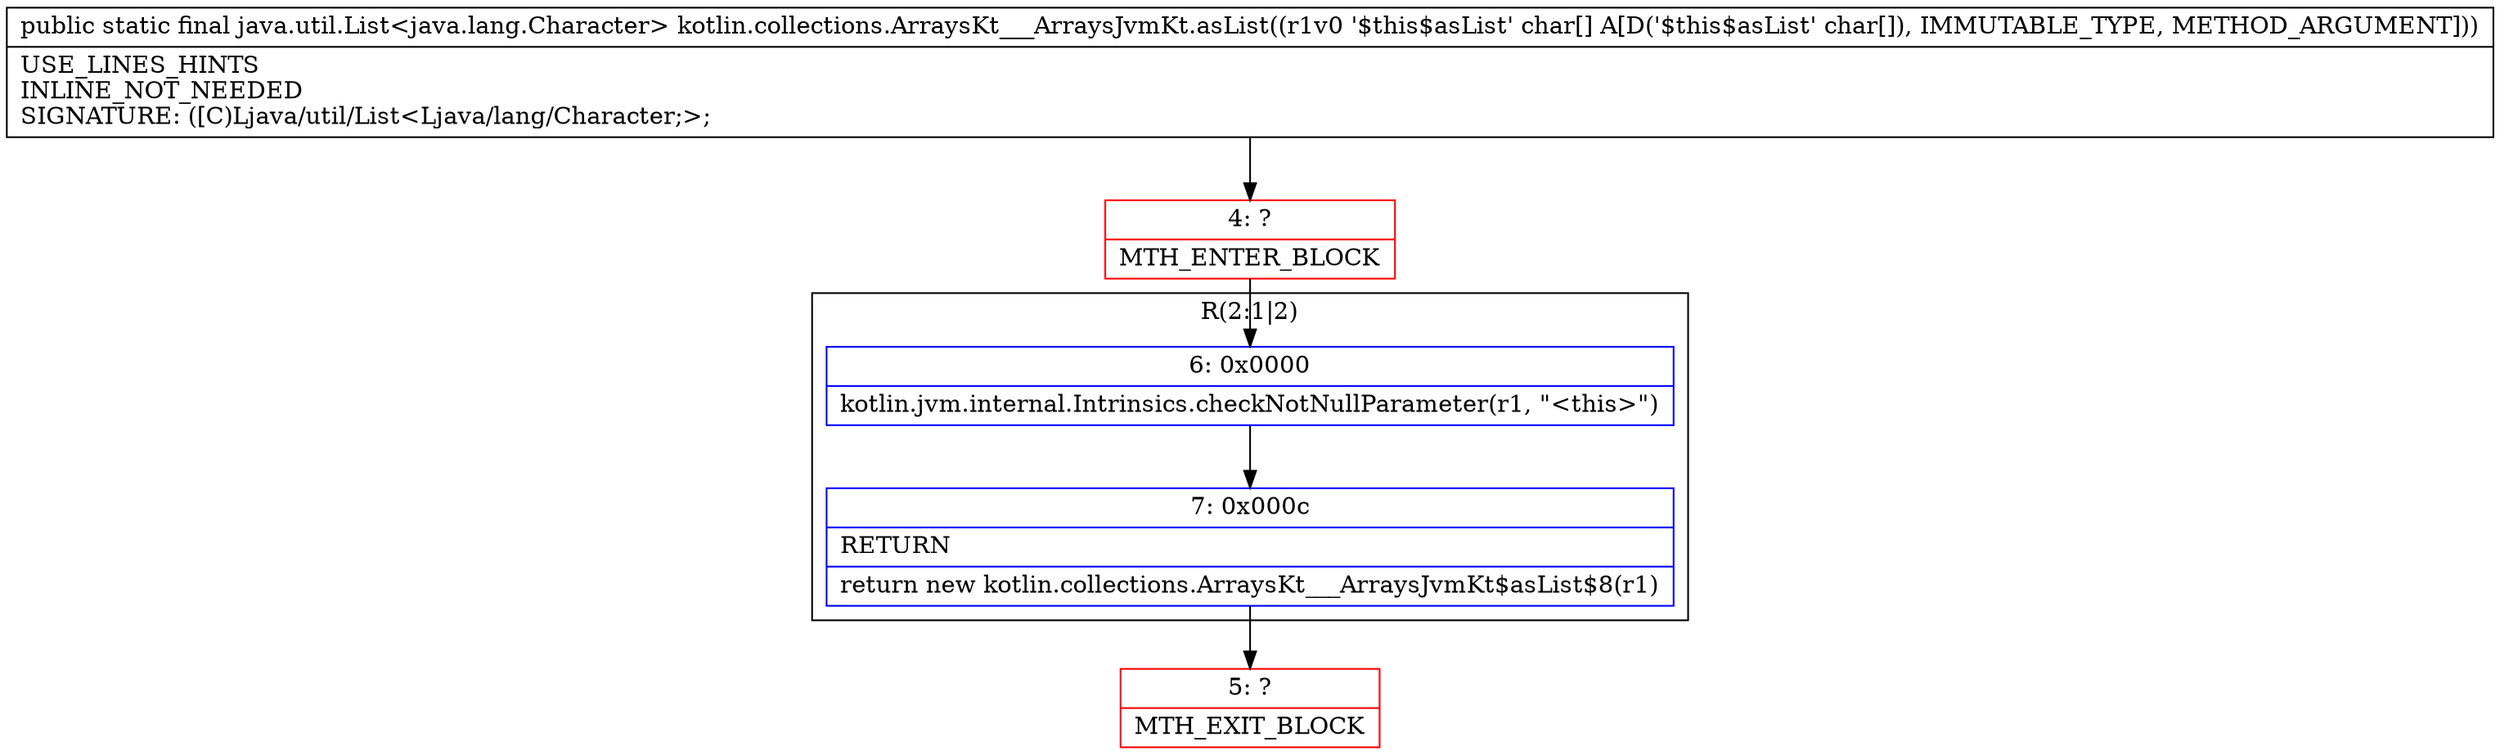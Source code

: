 digraph "CFG forkotlin.collections.ArraysKt___ArraysJvmKt.asList([C)Ljava\/util\/List;" {
subgraph cluster_Region_1112315208 {
label = "R(2:1|2)";
node [shape=record,color=blue];
Node_6 [shape=record,label="{6\:\ 0x0000|kotlin.jvm.internal.Intrinsics.checkNotNullParameter(r1, \"\<this\>\")\l}"];
Node_7 [shape=record,label="{7\:\ 0x000c|RETURN\l|return new kotlin.collections.ArraysKt___ArraysJvmKt$asList$8(r1)\l}"];
}
Node_4 [shape=record,color=red,label="{4\:\ ?|MTH_ENTER_BLOCK\l}"];
Node_5 [shape=record,color=red,label="{5\:\ ?|MTH_EXIT_BLOCK\l}"];
MethodNode[shape=record,label="{public static final java.util.List\<java.lang.Character\> kotlin.collections.ArraysKt___ArraysJvmKt.asList((r1v0 '$this$asList' char[] A[D('$this$asList' char[]), IMMUTABLE_TYPE, METHOD_ARGUMENT]))  | USE_LINES_HINTS\lINLINE_NOT_NEEDED\lSIGNATURE: ([C)Ljava\/util\/List\<Ljava\/lang\/Character;\>;\l}"];
MethodNode -> Node_4;Node_6 -> Node_7;
Node_7 -> Node_5;
Node_4 -> Node_6;
}

